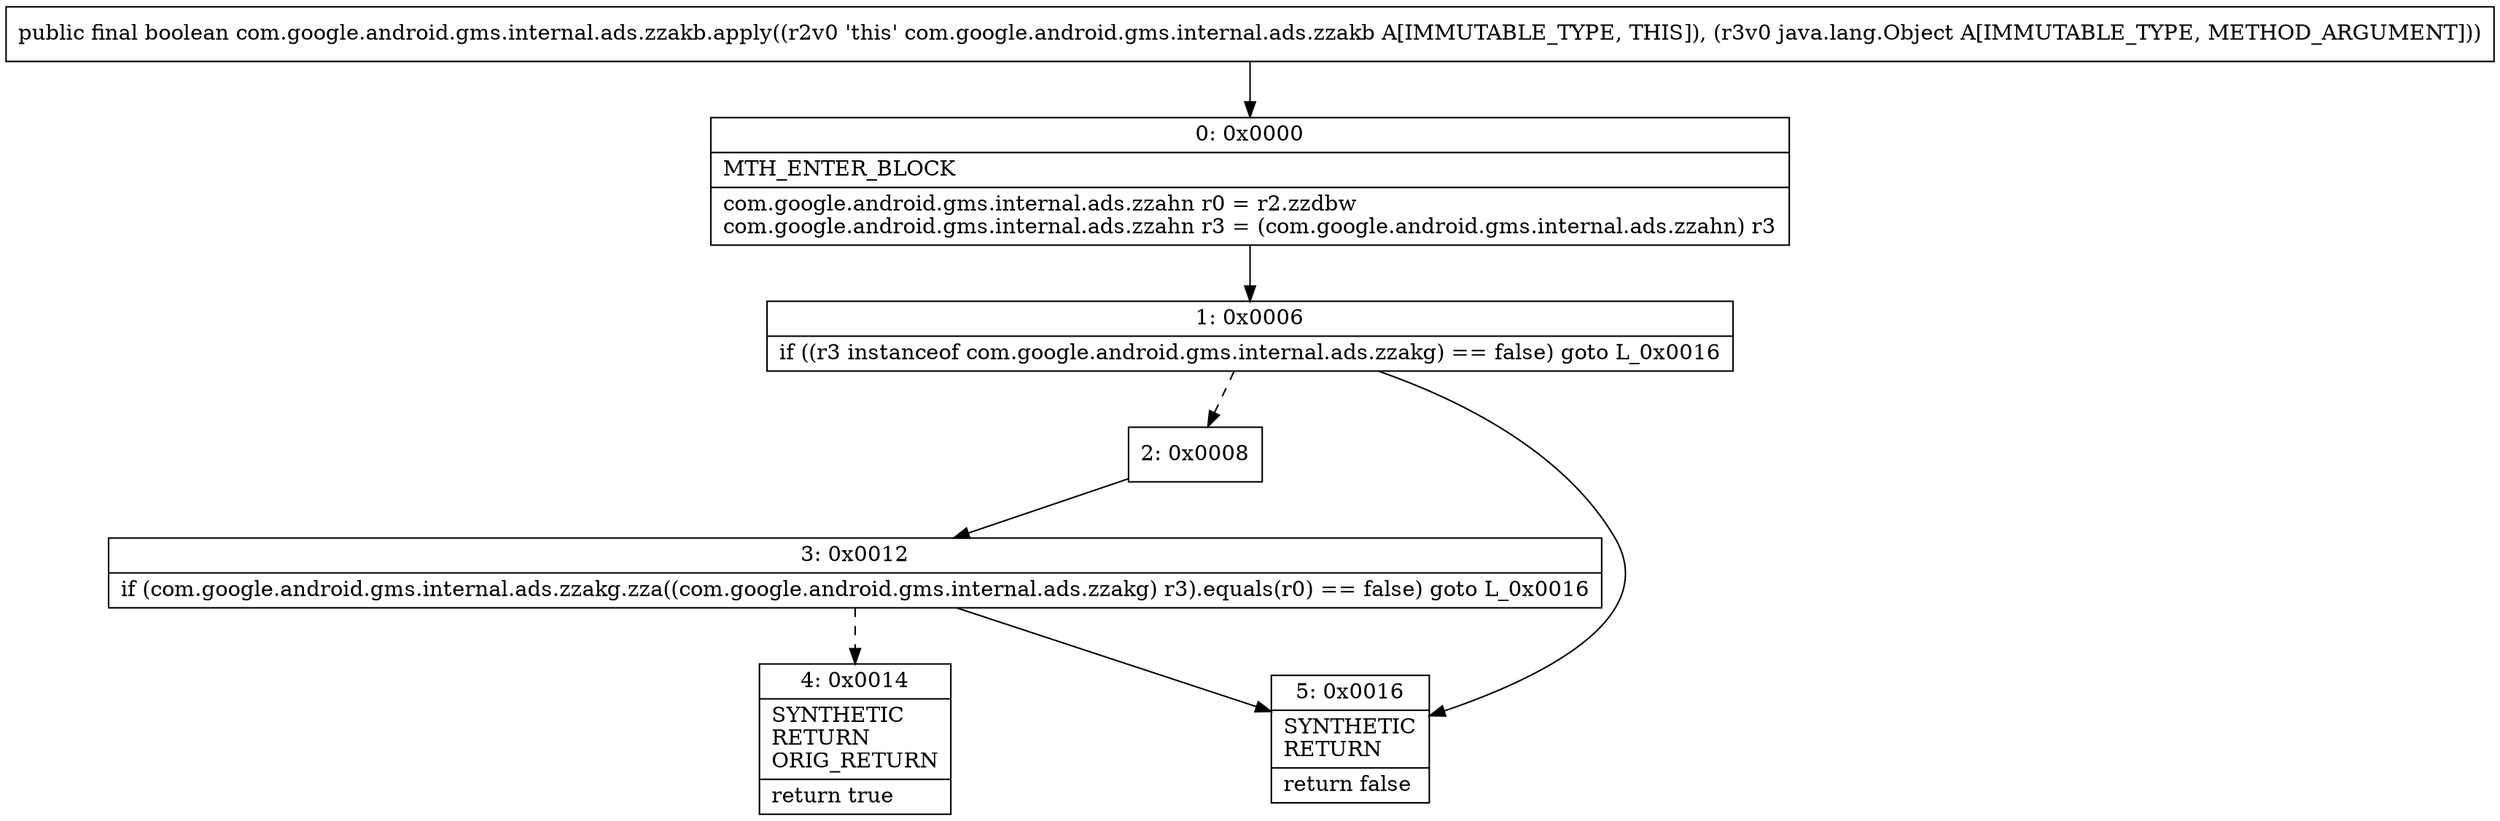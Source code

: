 digraph "CFG forcom.google.android.gms.internal.ads.zzakb.apply(Ljava\/lang\/Object;)Z" {
Node_0 [shape=record,label="{0\:\ 0x0000|MTH_ENTER_BLOCK\l|com.google.android.gms.internal.ads.zzahn r0 = r2.zzdbw\lcom.google.android.gms.internal.ads.zzahn r3 = (com.google.android.gms.internal.ads.zzahn) r3\l}"];
Node_1 [shape=record,label="{1\:\ 0x0006|if ((r3 instanceof com.google.android.gms.internal.ads.zzakg) == false) goto L_0x0016\l}"];
Node_2 [shape=record,label="{2\:\ 0x0008}"];
Node_3 [shape=record,label="{3\:\ 0x0012|if (com.google.android.gms.internal.ads.zzakg.zza((com.google.android.gms.internal.ads.zzakg) r3).equals(r0) == false) goto L_0x0016\l}"];
Node_4 [shape=record,label="{4\:\ 0x0014|SYNTHETIC\lRETURN\lORIG_RETURN\l|return true\l}"];
Node_5 [shape=record,label="{5\:\ 0x0016|SYNTHETIC\lRETURN\l|return false\l}"];
MethodNode[shape=record,label="{public final boolean com.google.android.gms.internal.ads.zzakb.apply((r2v0 'this' com.google.android.gms.internal.ads.zzakb A[IMMUTABLE_TYPE, THIS]), (r3v0 java.lang.Object A[IMMUTABLE_TYPE, METHOD_ARGUMENT])) }"];
MethodNode -> Node_0;
Node_0 -> Node_1;
Node_1 -> Node_2[style=dashed];
Node_1 -> Node_5;
Node_2 -> Node_3;
Node_3 -> Node_4[style=dashed];
Node_3 -> Node_5;
}


